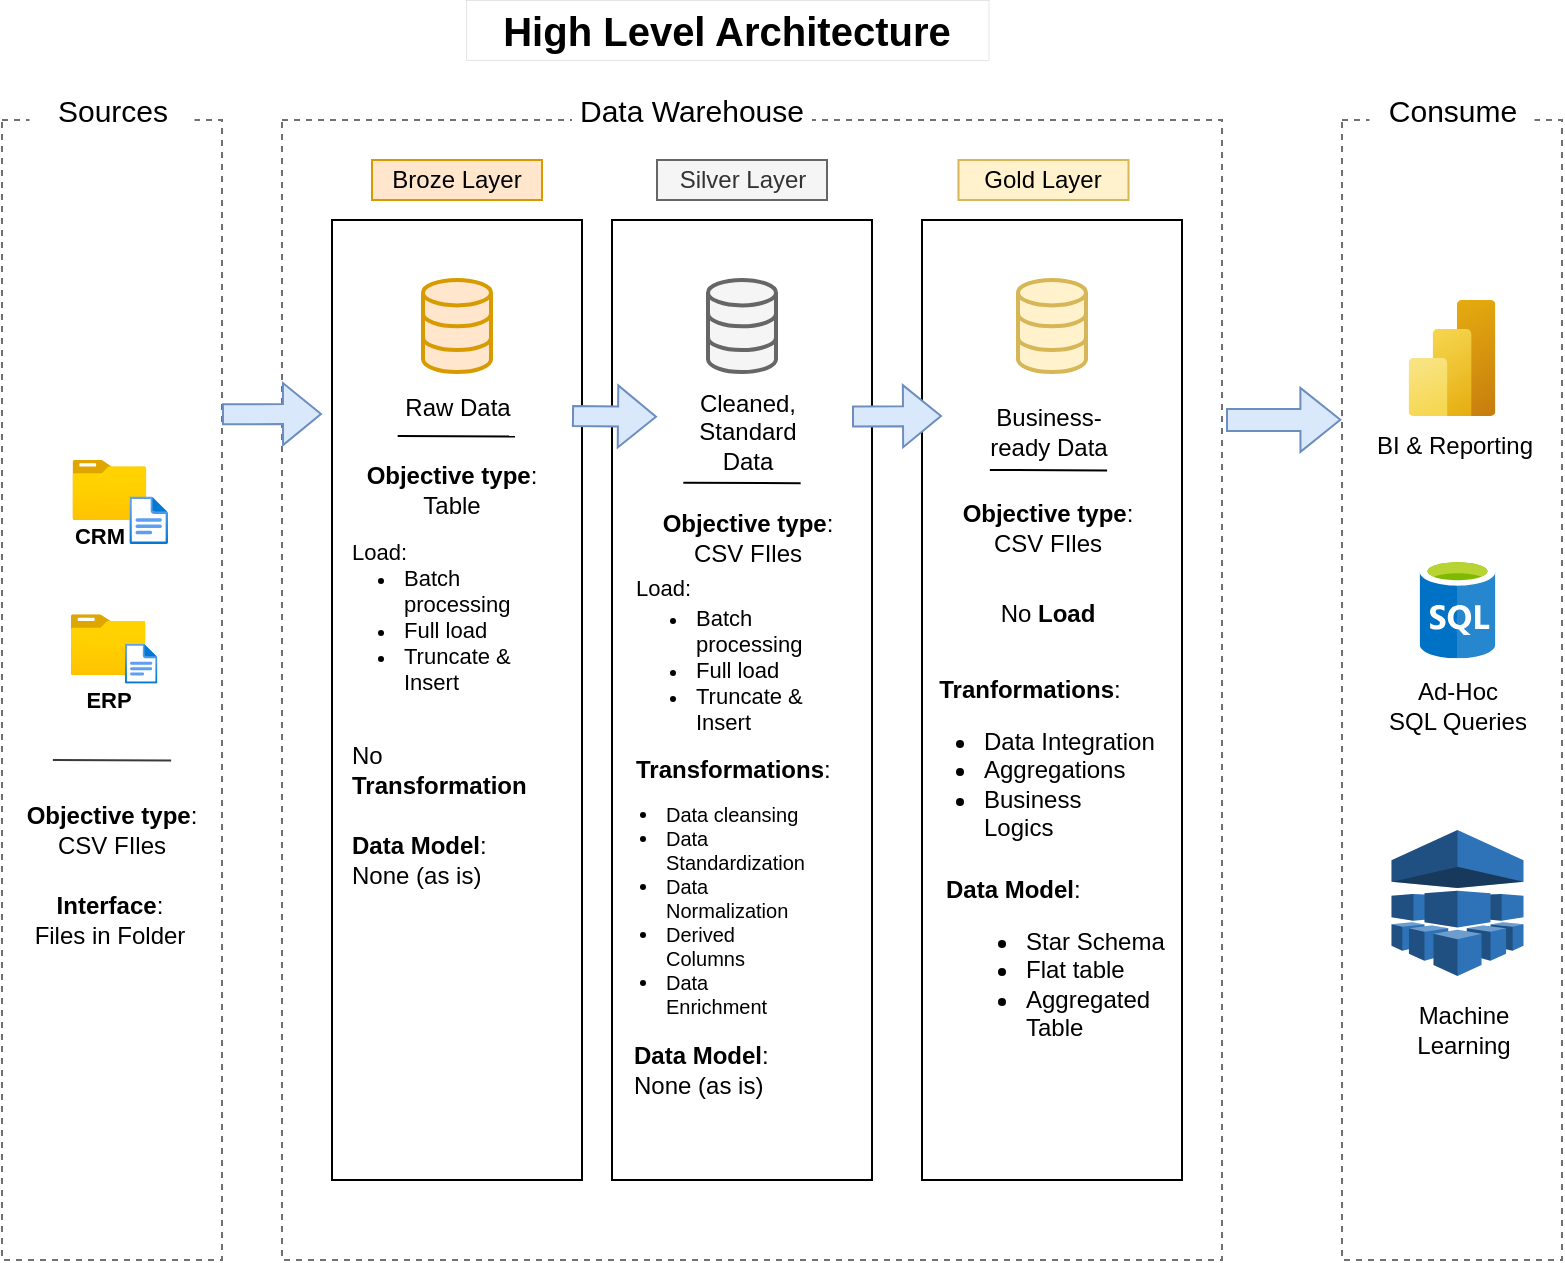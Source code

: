 <mxfile version="26.2.2">
  <diagram name="Page-1" id="zG3NqZBwZe0RXJjB_kZK">
    <mxGraphModel dx="1311" dy="543" grid="1" gridSize="10" guides="1" tooltips="1" connect="1" arrows="1" fold="1" page="1" pageScale="1" pageWidth="850" pageHeight="1100" math="0" shadow="0">
      <root>
        <mxCell id="0" />
        <mxCell id="1" parent="0" />
        <mxCell id="lCDYun2mpixBmXI8MaTH-1" value="High Level Architecture" style="text;html=1;align=center;verticalAlign=middle;whiteSpace=wrap;rounded=0;fontSize=20;fontStyle=1;strokeColor=default;strokeWidth=0;" parent="1" vertex="1">
          <mxGeometry x="272" y="90" width="261.25" height="30" as="geometry" />
        </mxCell>
        <mxCell id="lCDYun2mpixBmXI8MaTH-2" value="" style="rounded=0;whiteSpace=wrap;html=1;fillColor=none;dashed=1;strokeColor=light-dark(#707070, #ededed);" parent="1" vertex="1">
          <mxGeometry x="40" y="150" width="110" height="570" as="geometry" />
        </mxCell>
        <mxCell id="lCDYun2mpixBmXI8MaTH-3" value="Sources" style="rounded=0;whiteSpace=wrap;html=1;fontSize=15;strokeColor=none;" parent="1" vertex="1">
          <mxGeometry x="53.75" y="130" width="82.5" height="30" as="geometry" />
        </mxCell>
        <mxCell id="lCDYun2mpixBmXI8MaTH-4" value="" style="rounded=0;whiteSpace=wrap;html=1;fillColor=none;dashed=1;strokeColor=light-dark(#707070, #ededed);" parent="1" vertex="1">
          <mxGeometry x="180" y="150" width="470" height="570" as="geometry" />
        </mxCell>
        <mxCell id="lCDYun2mpixBmXI8MaTH-5" value="Data Warehouse" style="rounded=0;whiteSpace=wrap;html=1;fontSize=15;strokeColor=none;" parent="1" vertex="1">
          <mxGeometry x="325" y="130" width="120" height="30" as="geometry" />
        </mxCell>
        <mxCell id="lCDYun2mpixBmXI8MaTH-6" value="" style="rounded=0;whiteSpace=wrap;html=1;fillColor=none;dashed=1;strokeColor=light-dark(#707070, #ededed);" parent="1" vertex="1">
          <mxGeometry x="710" y="150" width="110" height="570" as="geometry" />
        </mxCell>
        <mxCell id="lCDYun2mpixBmXI8MaTH-7" value="Consume" style="rounded=0;whiteSpace=wrap;html=1;fontSize=15;strokeColor=none;" parent="1" vertex="1">
          <mxGeometry x="723.75" y="130" width="82.5" height="30" as="geometry" />
        </mxCell>
        <mxCell id="lCDYun2mpixBmXI8MaTH-8" value="&lt;div&gt;&lt;div&gt;&lt;br&gt;&lt;/div&gt;&lt;/div&gt;" style="rounded=0;whiteSpace=wrap;html=1;strokeColor=default;fillColor=none;align=left;" parent="1" vertex="1">
          <mxGeometry x="205" y="200" width="125" height="480" as="geometry" />
        </mxCell>
        <mxCell id="lCDYun2mpixBmXI8MaTH-9" value="Broze Layer" style="rounded=0;whiteSpace=wrap;html=1;fillColor=#ffe6cc;strokeColor=#d79b00;" parent="1" vertex="1">
          <mxGeometry x="225" y="170" width="85" height="20" as="geometry" />
        </mxCell>
        <mxCell id="lCDYun2mpixBmXI8MaTH-10" value="Silver Layer" style="rounded=0;whiteSpace=wrap;html=1;fillColor=#f5f5f5;strokeColor=#666666;fontColor=#333333;" parent="1" vertex="1">
          <mxGeometry x="367.5" y="170" width="85" height="20" as="geometry" />
        </mxCell>
        <mxCell id="lCDYun2mpixBmXI8MaTH-11" value="Gold Layer" style="rounded=0;whiteSpace=wrap;html=1;fillColor=#fff2cc;strokeColor=#d6b656;" parent="1" vertex="1">
          <mxGeometry x="518.25" y="170" width="85" height="20" as="geometry" />
        </mxCell>
        <mxCell id="lCDYun2mpixBmXI8MaTH-12" value="" style="rounded=0;whiteSpace=wrap;html=1;fillColor=none;" parent="1" vertex="1">
          <mxGeometry x="345" y="200" width="130" height="480" as="geometry" />
        </mxCell>
        <mxCell id="lCDYun2mpixBmXI8MaTH-13" value="" style="rounded=0;whiteSpace=wrap;html=1;fillColor=none;" parent="1" vertex="1">
          <mxGeometry x="500" y="200" width="130" height="480" as="geometry" />
        </mxCell>
        <mxCell id="lCDYun2mpixBmXI8MaTH-14" value="" style="image;aspect=fixed;html=1;points=[];align=center;fontSize=12;image=img/lib/azure2/general/Folder_Blank.svg;" parent="1" vertex="1">
          <mxGeometry x="75.23" y="320.0" width="36.97" height="30" as="geometry" />
        </mxCell>
        <mxCell id="lCDYun2mpixBmXI8MaTH-16" value="" style="image;aspect=fixed;html=1;points=[];align=center;fontSize=12;image=img/lib/azure2/general/File.svg;" parent="1" vertex="1">
          <mxGeometry x="103.69" y="338.23" width="19.32" height="23.8" as="geometry" />
        </mxCell>
        <mxCell id="lCDYun2mpixBmXI8MaTH-17" value="&lt;b&gt;&lt;font&gt;CRM&lt;/font&gt;&lt;/b&gt;" style="text;html=1;align=center;verticalAlign=middle;whiteSpace=wrap;rounded=0;fontSize=11;" parent="1" vertex="1">
          <mxGeometry x="64.49" y="350.0" width="50" height="16.83" as="geometry" />
        </mxCell>
        <mxCell id="lCDYun2mpixBmXI8MaTH-18" value="" style="image;aspect=fixed;html=1;points=[];align=center;fontSize=12;image=img/lib/azure2/general/Folder_Blank.svg;" parent="1" vertex="1">
          <mxGeometry x="74.4" y="397.18" width="37.35" height="30.31" as="geometry" />
        </mxCell>
        <mxCell id="lCDYun2mpixBmXI8MaTH-19" value="" style="image;aspect=fixed;html=1;points=[];align=center;fontSize=12;image=img/lib/azure2/general/File.svg;" parent="1" vertex="1">
          <mxGeometry x="101.47" y="411.82" width="16.24" height="20" as="geometry" />
        </mxCell>
        <mxCell id="lCDYun2mpixBmXI8MaTH-20" value="&lt;b&gt;&lt;font&gt;ERP&lt;/font&gt;&lt;/b&gt;" style="text;html=1;align=center;verticalAlign=middle;whiteSpace=wrap;rounded=0;fontSize=11;" parent="1" vertex="1">
          <mxGeometry x="68.71" y="428.02" width="49" height="24.8" as="geometry" />
        </mxCell>
        <mxCell id="lCDYun2mpixBmXI8MaTH-28" value="&lt;b&gt;Objective type&lt;/b&gt;: CSV FIles" style="text;html=1;align=center;verticalAlign=middle;whiteSpace=wrap;rounded=0;fontSize=12;" parent="1" vertex="1">
          <mxGeometry x="50" y="490" width="90" height="30" as="geometry" />
        </mxCell>
        <mxCell id="lCDYun2mpixBmXI8MaTH-29" value="&lt;b&gt;Interface&lt;/b&gt;:&lt;div&gt;Files in Folder&lt;/div&gt;" style="text;html=1;align=center;verticalAlign=middle;whiteSpace=wrap;rounded=0;" parent="1" vertex="1">
          <mxGeometry x="53.75" y="535" width="80" height="30" as="geometry" />
        </mxCell>
        <mxCell id="lCDYun2mpixBmXI8MaTH-30" value="" style="html=1;verticalLabelPosition=bottom;align=center;labelBackgroundColor=#ffffff;verticalAlign=top;strokeWidth=2;strokeColor=#d79b00;shadow=0;dashed=0;shape=mxgraph.ios7.icons.data;fillColor=#ffe6cc;" parent="1" vertex="1">
          <mxGeometry x="250.5" y="230.0" width="34" height="46" as="geometry" />
        </mxCell>
        <mxCell id="lCDYun2mpixBmXI8MaTH-31" value="" style="html=1;verticalLabelPosition=bottom;align=center;labelBackgroundColor=#ffffff;verticalAlign=top;strokeWidth=2;strokeColor=#666666;shadow=0;dashed=0;shape=mxgraph.ios7.icons.data;fillColor=#f5f5f5;fontColor=#333333;" parent="1" vertex="1">
          <mxGeometry x="393" y="230" width="34" height="46" as="geometry" />
        </mxCell>
        <mxCell id="lCDYun2mpixBmXI8MaTH-32" value="" style="html=1;verticalLabelPosition=bottom;align=center;labelBackgroundColor=#ffffff;verticalAlign=top;strokeWidth=2;strokeColor=#d6b656;shadow=0;dashed=0;shape=mxgraph.ios7.icons.data;fillColor=#fff2cc;" parent="1" vertex="1">
          <mxGeometry x="548" y="230.0" width="34" height="46" as="geometry" />
        </mxCell>
        <mxCell id="lCDYun2mpixBmXI8MaTH-33" value="" style="shape=flexArrow;endArrow=classic;html=1;rounded=0;fillColor=#dae8fc;strokeColor=#6c8ebf;" parent="1" edge="1">
          <mxGeometry width="50" height="50" relative="1" as="geometry">
            <mxPoint x="150" y="297.1" as="sourcePoint" />
            <mxPoint x="200" y="297" as="targetPoint" />
          </mxGeometry>
        </mxCell>
        <mxCell id="lCDYun2mpixBmXI8MaTH-34" value="" style="shape=flexArrow;endArrow=classic;html=1;rounded=0;fillColor=#dae8fc;strokeColor=#6c8ebf;" parent="1" edge="1">
          <mxGeometry width="50" height="50" relative="1" as="geometry">
            <mxPoint x="325" y="298" as="sourcePoint" />
            <mxPoint x="367.5" y="298.4" as="targetPoint" />
          </mxGeometry>
        </mxCell>
        <mxCell id="lCDYun2mpixBmXI8MaTH-35" value="" style="shape=flexArrow;endArrow=classic;html=1;rounded=0;fillColor=#dae8fc;strokeColor=#6c8ebf;entryX=-0.003;entryY=0.263;entryDx=0;entryDy=0;entryPerimeter=0;width=11;endSize=6.32;" parent="1" target="lCDYun2mpixBmXI8MaTH-6" edge="1">
          <mxGeometry width="50" height="50" relative="1" as="geometry">
            <mxPoint x="652" y="300" as="sourcePoint" />
            <mxPoint x="700" y="294" as="targetPoint" />
          </mxGeometry>
        </mxCell>
        <mxCell id="lCDYun2mpixBmXI8MaTH-36" value="" style="shape=flexArrow;endArrow=classic;html=1;rounded=0;fillColor=#dae8fc;strokeColor=#6c8ebf;" parent="1" edge="1">
          <mxGeometry width="50" height="50" relative="1" as="geometry">
            <mxPoint x="465" y="298.2" as="sourcePoint" />
            <mxPoint x="510" y="298" as="targetPoint" />
          </mxGeometry>
        </mxCell>
        <mxCell id="lCDYun2mpixBmXI8MaTH-37" value="Raw Data" style="text;html=1;align=center;verticalAlign=middle;whiteSpace=wrap;rounded=0;" parent="1" vertex="1">
          <mxGeometry x="238.5" y="280" width="58" height="28" as="geometry" />
        </mxCell>
        <mxCell id="lCDYun2mpixBmXI8MaTH-38" value="Cleaned, Standard Data" style="text;html=1;align=center;verticalAlign=middle;whiteSpace=wrap;rounded=0;" parent="1" vertex="1">
          <mxGeometry x="377.5" y="292" width="70" height="28" as="geometry" />
        </mxCell>
        <mxCell id="lCDYun2mpixBmXI8MaTH-39" value="Business-ready Data" style="text;html=1;align=center;verticalAlign=middle;whiteSpace=wrap;rounded=0;" parent="1" vertex="1">
          <mxGeometry x="530" y="287" width="66.5" height="38" as="geometry" />
        </mxCell>
        <mxCell id="lCDYun2mpixBmXI8MaTH-41" value="" style="endArrow=none;html=1;rounded=0;entryX=1.043;entryY=0.347;entryDx=0;entryDy=0;entryPerimeter=0;fontColor=light-dark(#908E8E,#EDEDED);strokeColor=#3A3A3A;" parent="1" edge="1">
          <mxGeometry width="50" height="50" relative="1" as="geometry">
            <mxPoint x="65.43" y="470" as="sourcePoint" />
            <mxPoint x="124.565" y="470.22" as="targetPoint" />
          </mxGeometry>
        </mxCell>
        <mxCell id="lCDYun2mpixBmXI8MaTH-42" value="" style="endArrow=none;html=1;rounded=0;entryX=1.043;entryY=0.347;entryDx=0;entryDy=0;entryPerimeter=0;" parent="1" edge="1">
          <mxGeometry width="50" height="50" relative="1" as="geometry">
            <mxPoint x="237.84" y="308" as="sourcePoint" />
            <mxPoint x="296.495" y="308.22" as="targetPoint" />
          </mxGeometry>
        </mxCell>
        <mxCell id="lCDYun2mpixBmXI8MaTH-43" value="" style="endArrow=none;html=1;rounded=0;entryX=1.043;entryY=0.347;entryDx=0;entryDy=0;entryPerimeter=0;" parent="1" edge="1">
          <mxGeometry width="50" height="50" relative="1" as="geometry">
            <mxPoint x="380.67" y="331.4" as="sourcePoint" />
            <mxPoint x="439.325" y="331.62" as="targetPoint" />
          </mxGeometry>
        </mxCell>
        <mxCell id="lCDYun2mpixBmXI8MaTH-44" value="" style="endArrow=none;html=1;rounded=0;entryX=1.043;entryY=0.347;entryDx=0;entryDy=0;entryPerimeter=0;" parent="1" edge="1">
          <mxGeometry width="50" height="50" relative="1" as="geometry">
            <mxPoint x="533.92" y="325.0" as="sourcePoint" />
            <mxPoint x="592.575" y="325.22" as="targetPoint" />
          </mxGeometry>
        </mxCell>
        <mxCell id="lCDYun2mpixBmXI8MaTH-46" value="&lt;b&gt;Objective type&lt;/b&gt;: Table" style="text;html=1;align=center;verticalAlign=middle;whiteSpace=wrap;rounded=0;fontSize=12;" parent="1" vertex="1">
          <mxGeometry x="220" y="320" width="90" height="30" as="geometry" />
        </mxCell>
        <mxCell id="lCDYun2mpixBmXI8MaTH-47" value="&lt;b&gt;Objective type&lt;/b&gt;: CSV FIles" style="text;html=1;align=center;verticalAlign=middle;whiteSpace=wrap;rounded=0;fontSize=12;" parent="1" vertex="1">
          <mxGeometry x="367.5" y="343.8" width="90" height="30" as="geometry" />
        </mxCell>
        <mxCell id="lCDYun2mpixBmXI8MaTH-48" value="&lt;b&gt;Objective type&lt;/b&gt;: CSV FIles" style="text;html=1;align=center;verticalAlign=middle;whiteSpace=wrap;rounded=0;fontSize=12;" parent="1" vertex="1">
          <mxGeometry x="518.25" y="339.16" width="90" height="30" as="geometry" />
        </mxCell>
        <mxCell id="lCDYun2mpixBmXI8MaTH-51" value="Load:" style="text;html=1;align=left;verticalAlign=middle;whiteSpace=wrap;rounded=0;fontSize=11;" parent="1" vertex="1">
          <mxGeometry x="212.5" y="350.84" width="60" height="30" as="geometry" />
        </mxCell>
        <mxCell id="lCDYun2mpixBmXI8MaTH-52" value="&lt;ul&gt;&lt;li&gt;Batch processing&lt;/li&gt;&lt;li&gt;Full load&lt;/li&gt;&lt;li&gt;Truncate &amp;amp; Insert&lt;/li&gt;&lt;/ul&gt;" style="text;html=1;align=left;verticalAlign=middle;whiteSpace=wrap;rounded=0;fontSize=11;" parent="1" vertex="1">
          <mxGeometry x="199" y="390" width="97.5" height="30" as="geometry" />
        </mxCell>
        <mxCell id="lCDYun2mpixBmXI8MaTH-54" value="No &lt;b&gt;Transformation&lt;/b&gt;" style="text;html=1;align=left;verticalAlign=middle;whiteSpace=wrap;rounded=0;" parent="1" vertex="1">
          <mxGeometry x="212.5" y="460" width="90" height="30" as="geometry" />
        </mxCell>
        <mxCell id="lCDYun2mpixBmXI8MaTH-55" value="&lt;b&gt;Data Model&lt;/b&gt;:&lt;div&gt;None (as is)&lt;/div&gt;" style="text;html=1;align=left;verticalAlign=middle;whiteSpace=wrap;rounded=0;" parent="1" vertex="1">
          <mxGeometry x="212.5" y="505" width="91.25" height="30" as="geometry" />
        </mxCell>
        <mxCell id="lCDYun2mpixBmXI8MaTH-56" value="Load:" style="text;html=1;align=left;verticalAlign=middle;whiteSpace=wrap;rounded=0;fontSize=11;" parent="1" vertex="1">
          <mxGeometry x="355" y="369.16" width="60" height="30" as="geometry" />
        </mxCell>
        <mxCell id="lCDYun2mpixBmXI8MaTH-57" value="&lt;ul&gt;&lt;li&gt;Batch processing&lt;/li&gt;&lt;li&gt;Full load&lt;/li&gt;&lt;li&gt;Truncate &amp;amp; Insert&lt;/li&gt;&lt;/ul&gt;" style="text;html=1;align=left;verticalAlign=middle;whiteSpace=wrap;rounded=0;fontSize=11;" parent="1" vertex="1">
          <mxGeometry x="345" y="410" width="97.5" height="30" as="geometry" />
        </mxCell>
        <mxCell id="lCDYun2mpixBmXI8MaTH-58" value="&lt;b&gt;Transformations&lt;/b&gt;:" style="text;html=1;align=left;verticalAlign=middle;whiteSpace=wrap;rounded=0;" parent="1" vertex="1">
          <mxGeometry x="355" y="460" width="60" height="30" as="geometry" />
        </mxCell>
        <mxCell id="lCDYun2mpixBmXI8MaTH-59" value="&lt;ul&gt;&lt;li&gt;Data cleansing&lt;/li&gt;&lt;li&gt;Data Standardization&lt;/li&gt;&lt;li&gt;Data Normalization&lt;/li&gt;&lt;li&gt;Derived Columns&lt;/li&gt;&lt;li&gt;Data Enrichment&lt;/li&gt;&lt;/ul&gt;" style="text;html=1;align=left;verticalAlign=middle;whiteSpace=wrap;rounded=0;fontSize=10;" parent="1" vertex="1">
          <mxGeometry x="330" y="530" width="60" height="30" as="geometry" />
        </mxCell>
        <mxCell id="lCDYun2mpixBmXI8MaTH-63" value="&lt;b&gt;Data Model&lt;/b&gt;:&lt;div&gt;None (as is)&lt;/div&gt;" style="text;html=1;align=left;verticalAlign=middle;whiteSpace=wrap;rounded=0;" parent="1" vertex="1">
          <mxGeometry x="353.75" y="610" width="91.25" height="30" as="geometry" />
        </mxCell>
        <mxCell id="Dm7Q_Xy-6k9fIlEz08zD-1" value="No &lt;b&gt;Load&lt;/b&gt;" style="text;html=1;align=center;verticalAlign=middle;whiteSpace=wrap;rounded=0;" parent="1" vertex="1">
          <mxGeometry x="533.25" y="381.82" width="60" height="30" as="geometry" />
        </mxCell>
        <mxCell id="Dm7Q_Xy-6k9fIlEz08zD-2" value="&lt;b&gt;Tranformations&lt;/b&gt;:&lt;div&gt;&lt;ul&gt;&lt;li style=&quot;text-align: left;&quot;&gt;Data Integration&lt;/li&gt;&lt;li style=&quot;text-align: left;&quot;&gt;Aggregations&lt;/li&gt;&lt;li style=&quot;text-align: left;&quot;&gt;Business Logics&lt;/li&gt;&lt;/ul&gt;&lt;/div&gt;" style="text;html=1;align=center;verticalAlign=middle;whiteSpace=wrap;rounded=0;" parent="1" vertex="1">
          <mxGeometry x="490" y="460" width="128.25" height="30" as="geometry" />
        </mxCell>
        <mxCell id="Dm7Q_Xy-6k9fIlEz08zD-4" value="&lt;b&gt;Data Model&lt;/b&gt;:&lt;div&gt;&lt;ul&gt;&lt;li&gt;Star Schema&lt;/li&gt;&lt;li&gt;Flat table&lt;/li&gt;&lt;li&gt;Aggregated Table&lt;/li&gt;&lt;/ul&gt;&lt;/div&gt;" style="text;html=1;align=left;verticalAlign=middle;whiteSpace=wrap;rounded=0;fontSize=12;" parent="1" vertex="1">
          <mxGeometry x="510" y="560" width="130" height="30" as="geometry" />
        </mxCell>
        <mxCell id="Dm7Q_Xy-6k9fIlEz08zD-5" value="" style="image;aspect=fixed;html=1;points=[];align=center;fontSize=12;image=img/lib/azure2/analytics/Power_BI_Embedded.svg;" parent="1" vertex="1">
          <mxGeometry x="743.25" y="240" width="43.5" height="58" as="geometry" />
        </mxCell>
        <mxCell id="Dm7Q_Xy-6k9fIlEz08zD-6" value="BI &amp;amp; Reporting" style="text;html=1;align=center;verticalAlign=middle;whiteSpace=wrap;rounded=0;" parent="1" vertex="1">
          <mxGeometry x="723.75" y="298" width="85" height="30" as="geometry" />
        </mxCell>
        <mxCell id="Dm7Q_Xy-6k9fIlEz08zD-7" value="" style="image;sketch=0;aspect=fixed;html=1;points=[];align=center;fontSize=12;image=img/lib/mscae/SQL_Database_generic.svg;" parent="1" vertex="1">
          <mxGeometry x="748.75" y="369.16" width="38" height="50" as="geometry" />
        </mxCell>
        <mxCell id="Dm7Q_Xy-6k9fIlEz08zD-8" value="Ad-Hoc&lt;div&gt;SQL Queries&lt;/div&gt;" style="text;html=1;align=center;verticalAlign=middle;whiteSpace=wrap;rounded=0;" parent="1" vertex="1">
          <mxGeometry x="731.63" y="428.02" width="72.25" height="30" as="geometry" />
        </mxCell>
        <mxCell id="Dm7Q_Xy-6k9fIlEz08zD-9" value="" style="outlineConnect=0;dashed=0;verticalLabelPosition=bottom;verticalAlign=top;align=center;html=1;shape=mxgraph.aws3.machine_learning;fillColor=#2E73B8;gradientColor=none;" parent="1" vertex="1">
          <mxGeometry x="734.76" y="505" width="66" height="73" as="geometry" />
        </mxCell>
        <mxCell id="Dm7Q_Xy-6k9fIlEz08zD-10" value="Machine Learning" style="text;html=1;align=center;verticalAlign=middle;whiteSpace=wrap;rounded=0;" parent="1" vertex="1">
          <mxGeometry x="740.76" y="590" width="60" height="30" as="geometry" />
        </mxCell>
      </root>
    </mxGraphModel>
  </diagram>
</mxfile>
